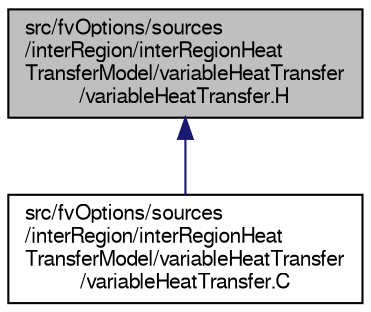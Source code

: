 digraph "src/fvOptions/sources/interRegion/interRegionHeatTransferModel/variableHeatTransfer/variableHeatTransfer.H"
{
  bgcolor="transparent";
  edge [fontname="FreeSans",fontsize="10",labelfontname="FreeSans",labelfontsize="10"];
  node [fontname="FreeSans",fontsize="10",shape=record];
  Node337 [label="src/fvOptions/sources\l/interRegion/interRegionHeat\lTransferModel/variableHeatTransfer\l/variableHeatTransfer.H",height=0.2,width=0.4,color="black", fillcolor="grey75", style="filled", fontcolor="black"];
  Node337 -> Node338 [dir="back",color="midnightblue",fontsize="10",style="solid",fontname="FreeSans"];
  Node338 [label="src/fvOptions/sources\l/interRegion/interRegionHeat\lTransferModel/variableHeatTransfer\l/variableHeatTransfer.C",height=0.2,width=0.4,color="black",URL="$a04814.html"];
}
